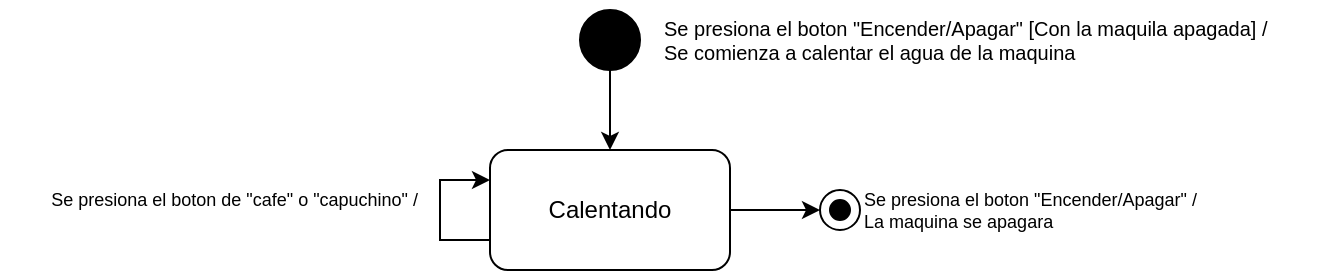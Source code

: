 <mxfile version="24.8.3">
  <diagram name="Page-1" id="pmsz80IC_5KmXOVU3h2e">
    <mxGraphModel dx="810" dy="468" grid="1" gridSize="10" guides="1" tooltips="1" connect="1" arrows="1" fold="1" page="1" pageScale="1" pageWidth="850" pageHeight="1100" math="0" shadow="0">
      <root>
        <mxCell id="0" />
        <mxCell id="1" parent="0" />
        <mxCell id="DAn4tNi36NkitERvYOWs-9" value="" style="edgeStyle=orthogonalEdgeStyle;rounded=0;orthogonalLoop=1;jettySize=auto;html=1;" edge="1" parent="1" source="DAn4tNi36NkitERvYOWs-1" target="DAn4tNi36NkitERvYOWs-8">
          <mxGeometry relative="1" as="geometry" />
        </mxCell>
        <mxCell id="DAn4tNi36NkitERvYOWs-1" value="Calentando" style="rounded=1;whiteSpace=wrap;html=1;" vertex="1" parent="1">
          <mxGeometry x="365" y="140" width="120" height="60" as="geometry" />
        </mxCell>
        <mxCell id="DAn4tNi36NkitERvYOWs-3" value="" style="edgeStyle=orthogonalEdgeStyle;rounded=0;orthogonalLoop=1;jettySize=auto;html=1;" edge="1" parent="1" source="DAn4tNi36NkitERvYOWs-2" target="DAn4tNi36NkitERvYOWs-1">
          <mxGeometry relative="1" as="geometry" />
        </mxCell>
        <mxCell id="DAn4tNi36NkitERvYOWs-2" value="" style="ellipse;whiteSpace=wrap;html=1;aspect=fixed;fillColor=#000000;" vertex="1" parent="1">
          <mxGeometry x="410" y="70" width="30" height="30" as="geometry" />
        </mxCell>
        <mxCell id="DAn4tNi36NkitERvYOWs-4" value="Se presiona el boton &quot;Encender/Apagar&quot; [Con la maquila apagada] /&lt;div style=&quot;font-size: 10px;&quot;&gt;Se comienza a calentar el agua de la maquina&amp;nbsp;&lt;/div&gt;" style="text;html=1;align=left;verticalAlign=middle;resizable=0;points=[];autosize=1;strokeColor=none;fillColor=none;fontSize=10;" vertex="1" parent="1">
          <mxGeometry x="450" y="65" width="330" height="40" as="geometry" />
        </mxCell>
        <mxCell id="DAn4tNi36NkitERvYOWs-5" value="" style="edgeStyle=orthogonalEdgeStyle;rounded=0;orthogonalLoop=1;jettySize=auto;html=1;exitX=0;exitY=0.75;exitDx=0;exitDy=0;entryX=0;entryY=0.25;entryDx=0;entryDy=0;" edge="1" parent="1" source="DAn4tNi36NkitERvYOWs-1" target="DAn4tNi36NkitERvYOWs-1">
          <mxGeometry relative="1" as="geometry">
            <mxPoint x="435" y="110" as="sourcePoint" />
            <mxPoint x="435" y="150" as="targetPoint" />
            <Array as="points">
              <mxPoint x="340" y="185" />
              <mxPoint x="340" y="155" />
            </Array>
          </mxGeometry>
        </mxCell>
        <mxCell id="DAn4tNi36NkitERvYOWs-6" value="Se presiona el boton de &quot;cafe&quot; o &quot;capuchino&quot; /&lt;div style=&quot;font-size: 9px;&quot;&gt;&lt;br&gt;&lt;/div&gt;" style="text;html=1;align=right;verticalAlign=middle;resizable=0;points=[];autosize=1;strokeColor=none;fillColor=none;fontSize=9;" vertex="1" parent="1">
          <mxGeometry x="120" y="150" width="210" height="40" as="geometry" />
        </mxCell>
        <mxCell id="DAn4tNi36NkitERvYOWs-8" value="" style="ellipse;whiteSpace=wrap;html=1;rounded=1;" vertex="1" parent="1">
          <mxGeometry x="530" y="160" width="20" height="20" as="geometry" />
        </mxCell>
        <mxCell id="DAn4tNi36NkitERvYOWs-10" value="" style="ellipse;whiteSpace=wrap;html=1;aspect=fixed;fillColor=#000000;" vertex="1" parent="1">
          <mxGeometry x="535" y="165" width="10" height="10" as="geometry" />
        </mxCell>
        <mxCell id="DAn4tNi36NkitERvYOWs-11" value="Se presiona el boton &quot;Encender/Apagar&quot; /&lt;div style=&quot;font-size: 9px;&quot;&gt;La maquina se apagara&amp;nbsp;&amp;nbsp;&lt;/div&gt;" style="text;html=1;align=left;verticalAlign=middle;resizable=0;points=[];autosize=1;strokeColor=none;fillColor=none;fontSize=9;" vertex="1" parent="1">
          <mxGeometry x="550" y="150" width="190" height="40" as="geometry" />
        </mxCell>
      </root>
    </mxGraphModel>
  </diagram>
</mxfile>
